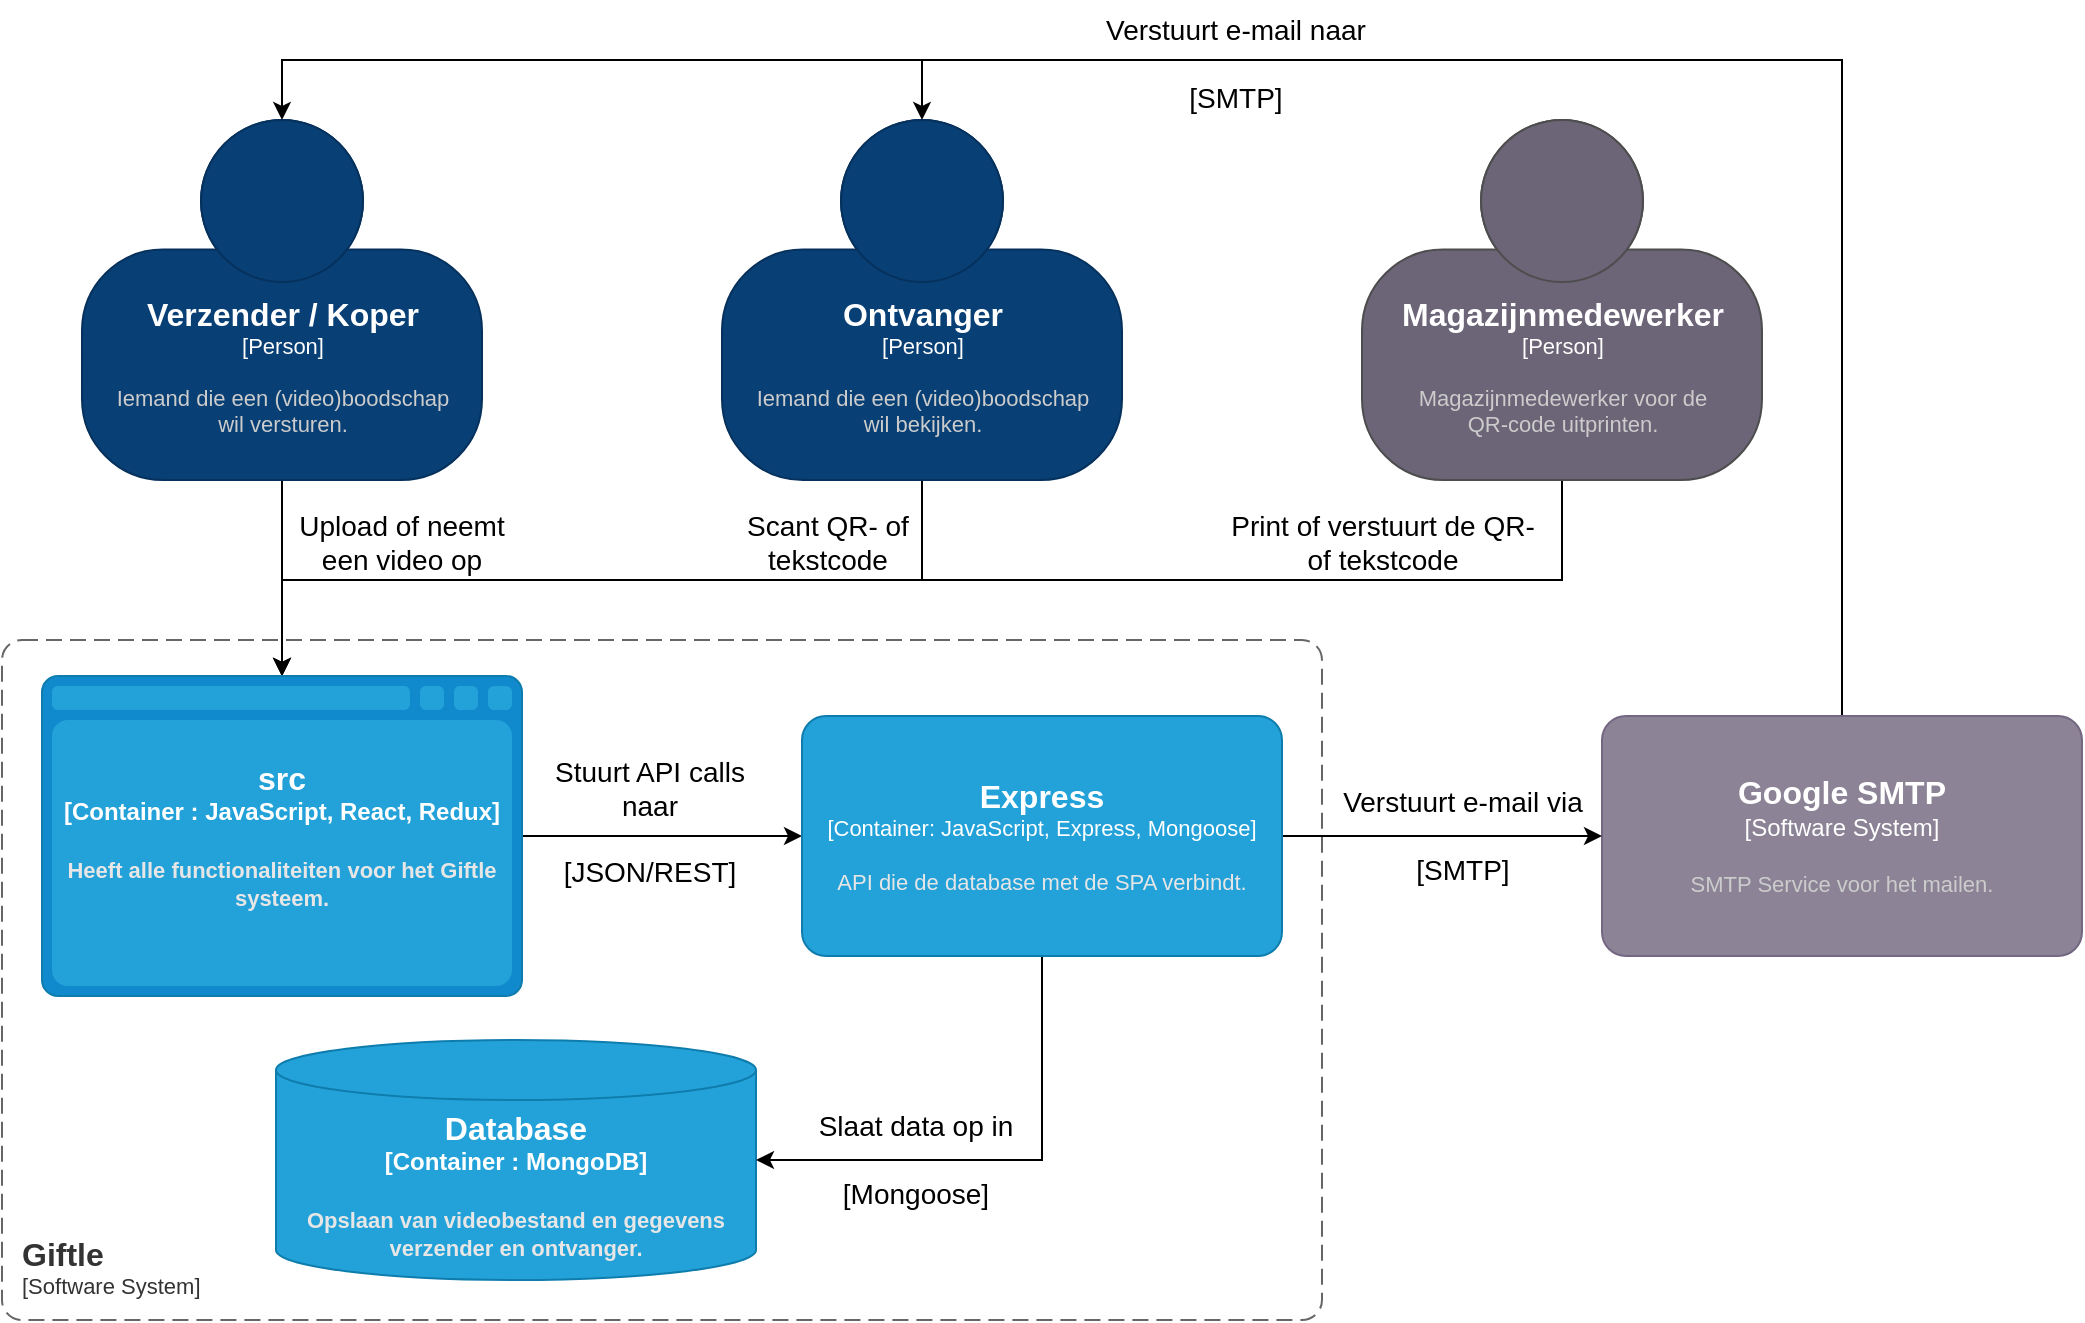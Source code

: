 <mxfile version="15.9.3" type="device"><diagram id="-0ToV_xf4O4VbdPgDHqG" name="Page-1"><mxGraphModel dx="1635" dy="877" grid="1" gridSize="10" guides="1" tooltips="1" connect="1" arrows="1" fold="1" page="0" pageScale="1" pageWidth="850" pageHeight="1100" math="0" shadow="0"><root><mxCell id="0"/><mxCell id="1" parent="0"/><mxCell id="Xk-sDE0cygB5Z9fRMvV1-2" style="edgeStyle=orthogonalEdgeStyle;rounded=0;orthogonalLoop=1;jettySize=auto;html=1;exitX=0.5;exitY=1;exitDx=0;exitDy=0;exitPerimeter=0;fontFamily=Helvetica;fontSize=1;" edge="1" parent="1" source="0wUdZuKvDCX5RXPIYe8K-1" target="0wUdZuKvDCX5RXPIYe8K-21"><mxGeometry relative="1" as="geometry"><Array as="points"><mxPoint x="140" y="300"/><mxPoint x="140" y="300"/></Array></mxGeometry></mxCell><object c4Name="Verzender / Koper" c4Type="Person" c4Description="Iemand die een (video)boodschap&#10;wil versturen." label="&lt;font style=&quot;font-size: 16px&quot;&gt;&lt;b&gt;%c4Name%&lt;/b&gt;&lt;/font&gt;&lt;div&gt;[%c4Type%]&lt;/div&gt;&lt;br&gt;&lt;div&gt;&lt;font style=&quot;font-size: 11px&quot;&gt;&lt;font color=&quot;#cccccc&quot;&gt;%c4Description%&lt;/font&gt;&lt;/font&gt;&lt;/div&gt;" placeholders="1" id="0wUdZuKvDCX5RXPIYe8K-1"><mxCell style="html=1;fontSize=11;dashed=0;whitespace=wrap;fillColor=#083F75;strokeColor=#06315C;fontColor=#ffffff;shape=mxgraph.c4.person2;align=center;metaEdit=1;points=[[0.5,0,0],[1,0.5,0],[1,0.75,0],[0.75,1,0],[0.5,1,0],[0.25,1,0],[0,0.75,0],[0,0.5,0]];resizable=0;fontFamily=Helvetica;" parent="1" vertex="1"><mxGeometry x="40" y="60" width="200" height="180" as="geometry"/></mxCell></object><mxCell id="Xk-sDE0cygB5Z9fRMvV1-4" style="edgeStyle=orthogonalEdgeStyle;rounded=0;orthogonalLoop=1;jettySize=auto;html=1;exitX=0.5;exitY=1;exitDx=0;exitDy=0;exitPerimeter=0;fontFamily=Helvetica;fontSize=1;" edge="1" parent="1" source="0wUdZuKvDCX5RXPIYe8K-2" target="0wUdZuKvDCX5RXPIYe8K-21"><mxGeometry relative="1" as="geometry"><Array as="points"><mxPoint x="780" y="290"/><mxPoint x="140" y="290"/></Array></mxGeometry></mxCell><object placeholders="1" c4Name="Magazijnmedewerker" c4Type="Person" c4Description="Magazijnmedewerker voor de&#10;QR-code uitprinten." label="&lt;font style=&quot;font-size: 16px&quot;&gt;&lt;b&gt;%c4Name%&lt;/b&gt;&lt;/font&gt;&lt;div&gt;[%c4Type%]&lt;/div&gt;&lt;br&gt;&lt;div&gt;&lt;font style=&quot;font-size: 11px&quot;&gt;&lt;font color=&quot;#cccccc&quot;&gt;%c4Description%&lt;/font&gt;&lt;/font&gt;&lt;/div&gt;" id="0wUdZuKvDCX5RXPIYe8K-2"><mxCell style="html=1;fontSize=11;dashed=0;whitespace=wrap;fillColor=#6C6477;strokeColor=#4D4D4D;fontColor=#ffffff;shape=mxgraph.c4.person2;align=center;metaEdit=1;points=[[0.5,0,0],[1,0.5,0],[1,0.75,0],[0.75,1,0],[0.5,1,0],[0.25,1,0],[0,0.75,0],[0,0.5,0]];resizable=0;fontFamily=Helvetica;" parent="1" vertex="1"><mxGeometry x="680" y="60" width="200" height="180" as="geometry"/></mxCell></object><mxCell id="Xk-sDE0cygB5Z9fRMvV1-3" style="edgeStyle=orthogonalEdgeStyle;rounded=0;orthogonalLoop=1;jettySize=auto;html=1;exitX=0.5;exitY=1;exitDx=0;exitDy=0;exitPerimeter=0;fontFamily=Helvetica;fontSize=1;" edge="1" parent="1" source="0wUdZuKvDCX5RXPIYe8K-3" target="0wUdZuKvDCX5RXPIYe8K-21"><mxGeometry relative="1" as="geometry"><Array as="points"><mxPoint x="460" y="290"/><mxPoint x="140" y="290"/></Array></mxGeometry></mxCell><object c4Name="Ontvanger" c4Type="Person" c4Description="Iemand die een (video)boodschap&#10;wil bekijken." label="&lt;font style=&quot;font-size: 16px&quot;&gt;&lt;b&gt;%c4Name%&lt;/b&gt;&lt;/font&gt;&lt;div&gt;[%c4Type%]&lt;/div&gt;&lt;br&gt;&lt;div&gt;&lt;font style=&quot;font-size: 11px&quot;&gt;&lt;font color=&quot;#cccccc&quot;&gt;%c4Description%&lt;/font&gt;&lt;/font&gt;&lt;/div&gt;" placeholders="1" id="0wUdZuKvDCX5RXPIYe8K-3"><mxCell style="html=1;fontSize=11;dashed=0;whitespace=wrap;fillColor=#083F75;strokeColor=#06315C;fontColor=#ffffff;shape=mxgraph.c4.person2;align=center;metaEdit=1;points=[[0.5,0,0],[1,0.5,0],[1,0.75,0],[0.75,1,0],[0.5,1,0],[0.25,1,0],[0,0.75,0],[0,0.5,0]];resizable=0;fontFamily=Helvetica;" parent="1" vertex="1"><mxGeometry x="360" y="60" width="200" height="180" as="geometry"/></mxCell></object><mxCell id="Xk-sDE0cygB5Z9fRMvV1-5" style="edgeStyle=orthogonalEdgeStyle;rounded=0;orthogonalLoop=1;jettySize=auto;html=1;exitX=0.5;exitY=0;exitDx=0;exitDy=0;exitPerimeter=0;entryX=0.5;entryY=0;entryDx=0;entryDy=0;entryPerimeter=0;fontFamily=Helvetica;fontSize=1;" edge="1" parent="1" source="0wUdZuKvDCX5RXPIYe8K-5" target="0wUdZuKvDCX5RXPIYe8K-3"><mxGeometry relative="1" as="geometry"><Array as="points"><mxPoint x="920" y="30"/><mxPoint x="460" y="30"/></Array></mxGeometry></mxCell><mxCell id="Xk-sDE0cygB5Z9fRMvV1-6" style="edgeStyle=orthogonalEdgeStyle;rounded=0;orthogonalLoop=1;jettySize=auto;html=1;exitX=0.5;exitY=0;exitDx=0;exitDy=0;exitPerimeter=0;entryX=0.5;entryY=0;entryDx=0;entryDy=0;entryPerimeter=0;fontFamily=Helvetica;fontSize=1;" edge="1" parent="1" source="0wUdZuKvDCX5RXPIYe8K-5" target="0wUdZuKvDCX5RXPIYe8K-1"><mxGeometry relative="1" as="geometry"><Array as="points"><mxPoint x="920" y="30"/><mxPoint x="140" y="30"/></Array></mxGeometry></mxCell><object placeholders="1" c4Name="Google SMTP" c4Type="Software System" c4Description="SMTP Service voor het mailen." label="&lt;font style=&quot;font-size: 16px&quot;&gt;&lt;b&gt;%c4Name%&lt;/b&gt;&lt;/font&gt;&lt;div&gt;[%c4Type%]&lt;/div&gt;&lt;br&gt;&lt;div&gt;&lt;font style=&quot;font-size: 11px&quot;&gt;&lt;font color=&quot;#cccccc&quot;&gt;%c4Description%&lt;/font&gt;&lt;/font&gt;&lt;/div&gt;" id="0wUdZuKvDCX5RXPIYe8K-5"><mxCell style="rounded=1;whiteSpace=wrap;html=1;labelBackgroundColor=none;fillColor=#8C8496;fontColor=#ffffff;align=center;arcSize=10;strokeColor=#736782;metaEdit=1;resizable=0;points=[[0.25,0,0],[0.5,0,0],[0.75,0,0],[1,0.25,0],[1,0.5,0],[1,0.75,0],[0.75,1,0],[0.5,1,0],[0.25,1,0],[0,0.75,0],[0,0.5,0],[0,0.25,0]];fontFamily=Helvetica;" parent="1" vertex="1"><mxGeometry x="800" y="358" width="240" height="120" as="geometry"/></mxCell></object><object placeholders="1" c4Name="Giftle" c4Type="Software System" c4Application="Software System" label="&lt;font style=&quot;font-size: 16px&quot;&gt;&lt;b&gt;&lt;div style=&quot;text-align: left&quot;&gt;%c4Name%&lt;/div&gt;&lt;/b&gt;&lt;/font&gt;&lt;div style=&quot;text-align: left&quot;&gt;[%c4Application%]&lt;/div&gt;" id="0wUdZuKvDCX5RXPIYe8K-20"><mxCell style="rounded=1;fontSize=11;whiteSpace=wrap;html=1;dashed=1;arcSize=20;fillColor=none;strokeColor=#666666;fontColor=#333333;labelBackgroundColor=none;align=left;verticalAlign=bottom;labelBorderColor=none;spacingTop=0;spacing=10;dashPattern=8 4;metaEdit=1;rotatable=0;perimeter=rectanglePerimeter;noLabel=0;labelPadding=0;allowArrows=0;connectable=0;expand=0;recursiveResize=0;editable=1;pointerEvents=0;absoluteArcSize=1;points=[[0.25,0,0],[0.5,0,0],[0.75,0,0],[1,0.25,0],[1,0.5,0],[1,0.75,0],[0.75,1,0],[0.5,1,0],[0.25,1,0],[0,0.75,0],[0,0.5,0],[0,0.25,0]];fontFamily=Helvetica;" parent="1" vertex="1"><mxGeometry y="320" width="660" height="340" as="geometry"/></mxCell></object><mxCell id="Xk-sDE0cygB5Z9fRMvV1-9" style="edgeStyle=orthogonalEdgeStyle;rounded=0;orthogonalLoop=1;jettySize=auto;html=1;exitX=1;exitY=0.5;exitDx=0;exitDy=0;exitPerimeter=0;fontFamily=Helvetica;fontSize=1;" edge="1" parent="1" source="0wUdZuKvDCX5RXPIYe8K-21" target="0wUdZuKvDCX5RXPIYe8K-23"><mxGeometry relative="1" as="geometry"/></mxCell><object placeholders="1" c4Type="src" c4Container="Container " c4Technology="JavaScript, React, Redux" c4Description="Heeft alle functionaliteiten voor het Giftle systeem." label="&lt;font style=&quot;font-size: 16px&quot;&gt;&lt;b&gt;%c4Type%&lt;/b&gt;&lt;/font&gt;&lt;div&gt;&lt;b&gt;[%c4Container%:&amp;nbsp;%c4Technology%]&lt;/b&gt;&lt;/div&gt;&lt;b&gt;&lt;br&gt;&lt;div&gt;&lt;font style=&quot;font-size: 11px&quot;&gt;&lt;font color=&quot;#E6E6E6&quot;&gt;%c4Description%&lt;/font&gt;&lt;/font&gt;&lt;/div&gt;&lt;/b&gt;" id="0wUdZuKvDCX5RXPIYe8K-21"><mxCell style="shape=mxgraph.c4.webBrowserContainer;whiteSpace=wrap;html=1;boundedLbl=1;rounded=0;labelBackgroundColor=none;fillColor=#118ACD;fontSize=12;fontColor=#ffffff;align=center;strokeColor=#0E7DAD;metaEdit=1;points=[[0.5,0,0],[1,0.25,0],[1,0.5,0],[1,0.75,0],[0.5,1,0],[0,0.75,0],[0,0.5,0],[0,0.25,0]];resizable=0;fontFamily=Helvetica;" parent="1" vertex="1"><mxGeometry x="20" y="338" width="240" height="160" as="geometry"/></mxCell></object><object placeholders="1" c4Type="Database" c4Container="Container " c4Technology="MongoDB" c4Description="Opslaan van videobestand en gegevens verzender en ontvanger." label="&lt;font style=&quot;font-size: 16px&quot;&gt;&lt;b&gt;%c4Type%&lt;/b&gt;&lt;/font&gt;&lt;div&gt;&lt;b&gt;[%c4Container%:&amp;nbsp;%c4Technology%]&lt;/b&gt;&lt;/div&gt;&lt;b&gt;&lt;br&gt;&lt;div&gt;&lt;font style=&quot;font-size: 11px&quot;&gt;&lt;font color=&quot;#E6E6E6&quot;&gt;%c4Description%&lt;/font&gt;&lt;/font&gt;&lt;/div&gt;&lt;/b&gt;" id="0wUdZuKvDCX5RXPIYe8K-22"><mxCell style="shape=cylinder3;size=15;whiteSpace=wrap;html=1;boundedLbl=1;rounded=0;labelBackgroundColor=none;fillColor=#23A2D9;fontSize=12;fontColor=#ffffff;align=center;strokeColor=#0E7DAD;metaEdit=1;points=[[0.5,0,0],[1,0.25,0],[1,0.5,0],[1,0.75,0],[0.5,1,0],[0,0.75,0],[0,0.5,0],[0,0.25,0]];resizable=0;fontFamily=Helvetica;" parent="1" vertex="1"><mxGeometry x="137" y="520" width="240" height="120" as="geometry"/></mxCell></object><mxCell id="Xk-sDE0cygB5Z9fRMvV1-7" style="edgeStyle=orthogonalEdgeStyle;rounded=0;orthogonalLoop=1;jettySize=auto;html=1;exitX=1;exitY=0.5;exitDx=0;exitDy=0;exitPerimeter=0;fontFamily=Helvetica;fontSize=1;" edge="1" parent="1" source="0wUdZuKvDCX5RXPIYe8K-23" target="0wUdZuKvDCX5RXPIYe8K-5"><mxGeometry relative="1" as="geometry"/></mxCell><mxCell id="Xk-sDE0cygB5Z9fRMvV1-10" style="edgeStyle=orthogonalEdgeStyle;rounded=0;orthogonalLoop=1;jettySize=auto;html=1;exitX=0.5;exitY=1;exitDx=0;exitDy=0;exitPerimeter=0;entryX=1;entryY=0.5;entryDx=0;entryDy=0;entryPerimeter=0;fontFamily=Helvetica;fontSize=1;" edge="1" parent="1" source="0wUdZuKvDCX5RXPIYe8K-23" target="0wUdZuKvDCX5RXPIYe8K-22"><mxGeometry relative="1" as="geometry"/></mxCell><object placeholders="1" c4Name="Express" c4Type="Container" c4Technology="JavaScript, Express, Mongoose" c4Description="API die de database met de SPA verbindt." label="&lt;font style=&quot;font-size: 16px&quot;&gt;&lt;b&gt;%c4Name%&lt;/b&gt;&lt;/font&gt;&lt;div&gt;[%c4Type%: %c4Technology%]&lt;/div&gt;&lt;br&gt;&lt;div&gt;&lt;font style=&quot;font-size: 11px&quot;&gt;&lt;font color=&quot;#E6E6E6&quot;&gt;%c4Description%&lt;/font&gt;&lt;/font&gt;&lt;/div&gt;" id="0wUdZuKvDCX5RXPIYe8K-23"><mxCell style="rounded=1;whiteSpace=wrap;html=1;fontSize=11;labelBackgroundColor=none;fillColor=#23A2D9;fontColor=#ffffff;align=center;arcSize=10;strokeColor=#0E7DAD;metaEdit=1;resizable=0;points=[[0.25,0,0],[0.5,0,0],[0.75,0,0],[1,0.25,0],[1,0.5,0],[1,0.75,0],[0.75,1,0],[0.5,1,0],[0.25,1,0],[0,0.75,0],[0,0.5,0],[0,0.25,0]];fontFamily=Helvetica;" parent="1" vertex="1"><mxGeometry x="400" y="358" width="240" height="120" as="geometry"/></mxCell></object><mxCell id="0wUdZuKvDCX5RXPIYe8K-30" value="Upload of neemt een video op" style="text;html=1;strokeColor=none;fillColor=none;align=center;verticalAlign=middle;whiteSpace=wrap;rounded=0;fontFamily=Helvetica;fontSize=14;fontColor=#000000;" parent="1" vertex="1"><mxGeometry x="137" y="256" width="126" height="30" as="geometry"/></mxCell><mxCell id="0wUdZuKvDCX5RXPIYe8K-31" value="Scant QR- of tekstcode" style="text;html=1;strokeColor=none;fillColor=none;align=center;verticalAlign=middle;whiteSpace=wrap;rounded=0;fontFamily=Helvetica;fontSize=14;fontColor=#000000;" parent="1" vertex="1"><mxGeometry x="350" y="256" width="126" height="30" as="geometry"/></mxCell><mxCell id="0wUdZuKvDCX5RXPIYe8K-32" value="Print of verstuurt de QR- of tekstcode" style="text;html=1;strokeColor=none;fillColor=none;align=center;verticalAlign=middle;whiteSpace=wrap;rounded=0;fontFamily=Helvetica;fontSize=14;fontColor=#000000;" parent="1" vertex="1"><mxGeometry x="610" y="256" width="161" height="30" as="geometry"/></mxCell><mxCell id="0wUdZuKvDCX5RXPIYe8K-33" value="Verstuurt e-mail via&lt;br&gt;&lt;br&gt;[SMTP]" style="text;html=1;strokeColor=none;fillColor=none;align=center;verticalAlign=middle;whiteSpace=wrap;rounded=0;fontFamily=Helvetica;fontSize=14;fontColor=#000000;" parent="1" vertex="1"><mxGeometry x="650" y="403" width="161" height="30" as="geometry"/></mxCell><mxCell id="0wUdZuKvDCX5RXPIYe8K-34" value="Stuurt API calls naar&lt;br&gt;&lt;br&gt;[JSON/REST]" style="text;html=1;strokeColor=none;fillColor=none;align=center;verticalAlign=middle;whiteSpace=wrap;rounded=0;fontFamily=Helvetica;fontSize=14;fontColor=#000000;" parent="1" vertex="1"><mxGeometry x="260" y="382" width="128" height="58" as="geometry"/></mxCell><mxCell id="0wUdZuKvDCX5RXPIYe8K-35" value="Slaat data op in&lt;br&gt;&lt;br&gt;[Mongoose]" style="text;html=1;strokeColor=none;fillColor=none;align=center;verticalAlign=middle;whiteSpace=wrap;rounded=0;fontFamily=Helvetica;fontSize=14;fontColor=#000000;" parent="1" vertex="1"><mxGeometry x="394" y="565" width="126" height="30" as="geometry"/></mxCell><mxCell id="0wUdZuKvDCX5RXPIYe8K-40" value="&lt;div style=&quot;text-align: center&quot;&gt;&lt;span style=&quot;&quot;&gt;Verstuurt e-mail naar&lt;/span&gt;&lt;/div&gt;&lt;span style=&quot;text-indent: 0px ; background-color: rgb(255 , 255 , 255) ; display: inline ; float: none&quot;&gt;&lt;div style=&quot;text-align: center&quot;&gt;&lt;font&gt;&lt;br&gt;&lt;/font&gt;&lt;/div&gt;&lt;font&gt;&lt;div style=&quot;text-align: center&quot;&gt;[SMTP]&lt;/div&gt;&lt;/font&gt;&lt;/span&gt;" style="text;whiteSpace=wrap;html=1;fontSize=14;fontFamily=Helvetica;fontColor=#000000;" parent="1" vertex="1"><mxGeometry x="550" width="160" height="31" as="geometry"/></mxCell></root></mxGraphModel></diagram></mxfile>